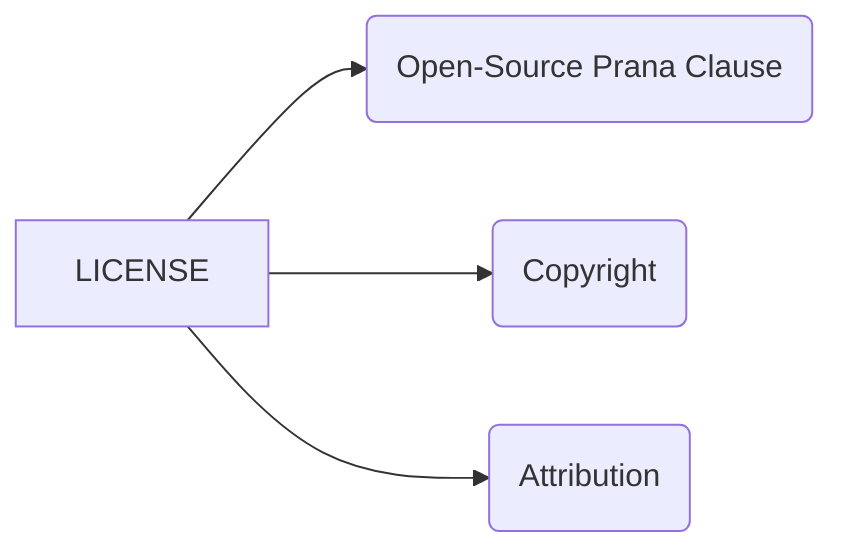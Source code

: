 graph LR
    A[LICENSE] --> B(Open-Source Prana Clause)
    A --> C(Copyright)
    A --> D(Attribution)